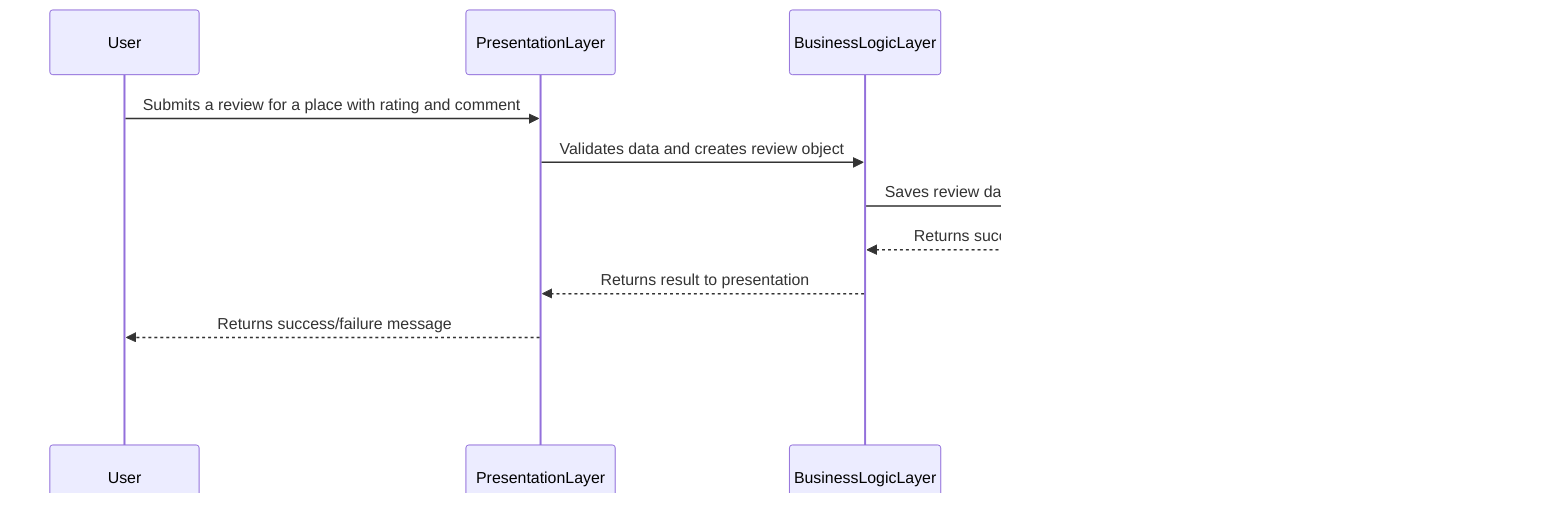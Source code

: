 sequenceDiagram
  participant User
  participant PresentationLayer
  participant BusinessLogicLayer
  participant PersistenceLayer
  participant Audit

  User->>PresentationLayer: Submits a review for a place with rating and comment
  PresentationLayer->>BusinessLogicLayer: Validates data and creates review object
  BusinessLogicLayer->>PersistenceLayer: Saves review data to database
  PersistenceLayer-->>BusinessLogicLayer: Returns success/failure
  BusinessLogicLayer-->>PresentationLayer: Returns result to presentation
  PresentationLayer-->>User: Returns success/failure message
  PersistenceLayer->>Audit: Logs review creation to the database
  Audit-->>PersistenceLayer: Acknowledges log creation